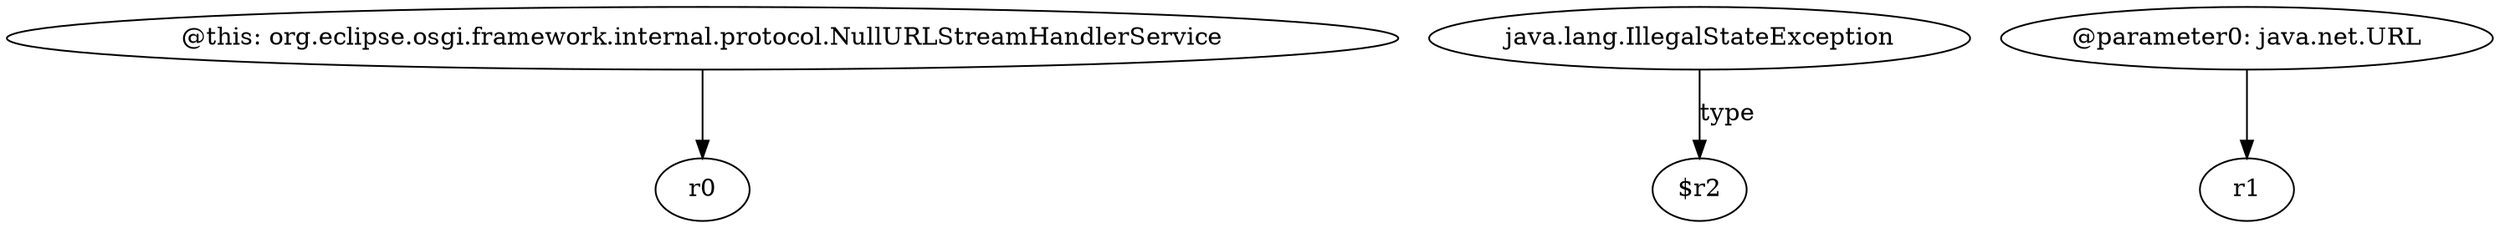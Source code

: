 digraph g {
0[label="@this: org.eclipse.osgi.framework.internal.protocol.NullURLStreamHandlerService"]
1[label="r0"]
0->1[label=""]
2[label="java.lang.IllegalStateException"]
3[label="$r2"]
2->3[label="type"]
4[label="@parameter0: java.net.URL"]
5[label="r1"]
4->5[label=""]
}
